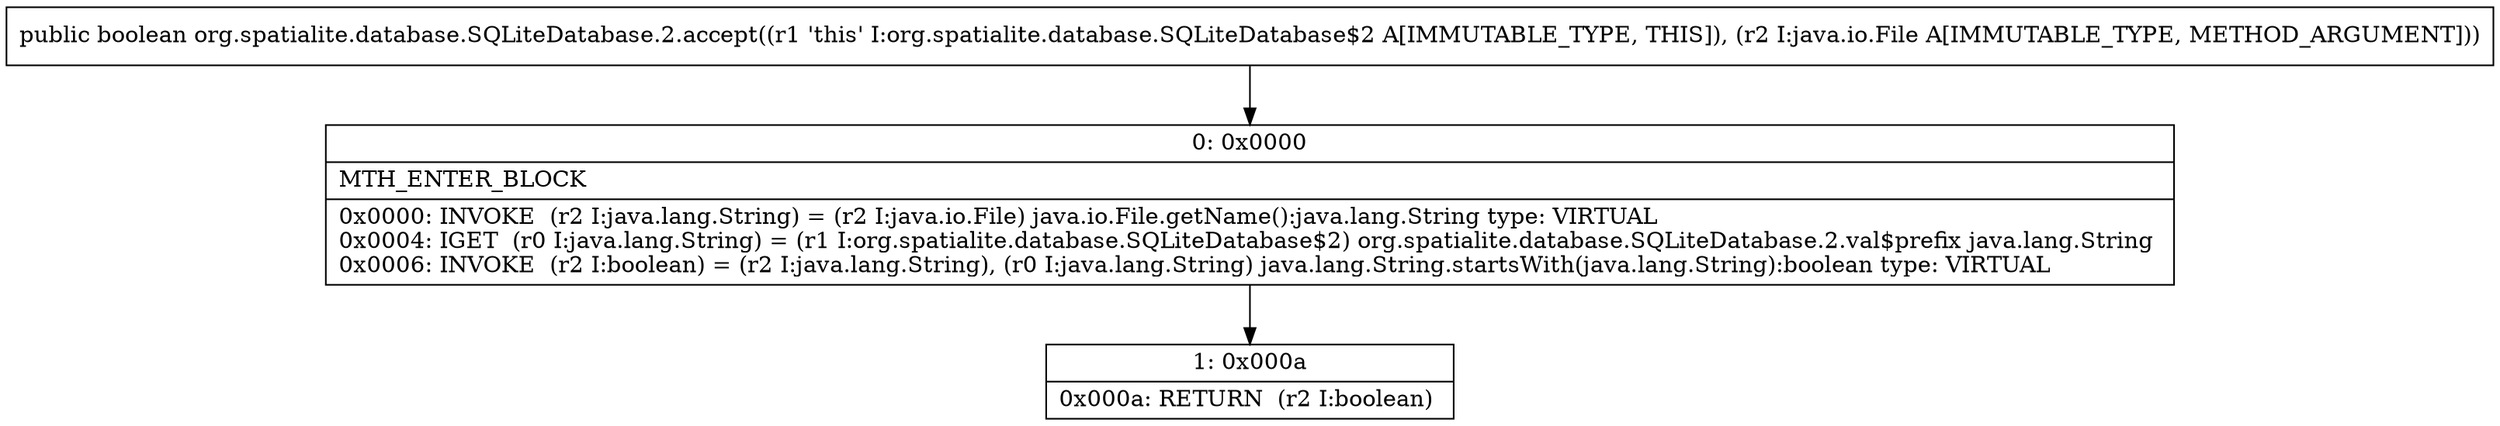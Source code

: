 digraph "CFG fororg.spatialite.database.SQLiteDatabase.2.accept(Ljava\/io\/File;)Z" {
Node_0 [shape=record,label="{0\:\ 0x0000|MTH_ENTER_BLOCK\l|0x0000: INVOKE  (r2 I:java.lang.String) = (r2 I:java.io.File) java.io.File.getName():java.lang.String type: VIRTUAL \l0x0004: IGET  (r0 I:java.lang.String) = (r1 I:org.spatialite.database.SQLiteDatabase$2) org.spatialite.database.SQLiteDatabase.2.val$prefix java.lang.String \l0x0006: INVOKE  (r2 I:boolean) = (r2 I:java.lang.String), (r0 I:java.lang.String) java.lang.String.startsWith(java.lang.String):boolean type: VIRTUAL \l}"];
Node_1 [shape=record,label="{1\:\ 0x000a|0x000a: RETURN  (r2 I:boolean) \l}"];
MethodNode[shape=record,label="{public boolean org.spatialite.database.SQLiteDatabase.2.accept((r1 'this' I:org.spatialite.database.SQLiteDatabase$2 A[IMMUTABLE_TYPE, THIS]), (r2 I:java.io.File A[IMMUTABLE_TYPE, METHOD_ARGUMENT])) }"];
MethodNode -> Node_0;
Node_0 -> Node_1;
}

